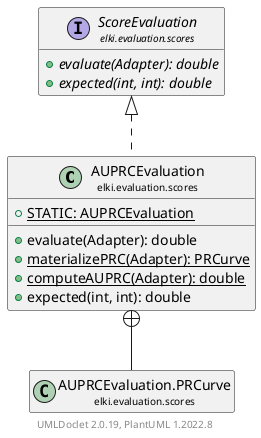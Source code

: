 @startuml
    remove .*\.(Instance|Par|Parameterizer|Factory)$
    set namespaceSeparator none
    hide empty fields
    hide empty methods

    class "<size:14>AUPRCEvaluation\n<size:10>elki.evaluation.scores" as elki.evaluation.scores.AUPRCEvaluation [[AUPRCEvaluation.html]] {
        {static} +STATIC: AUPRCEvaluation
        +evaluate(Adapter): double
        {static} +materializePRC(Adapter): PRCurve
        {static} +computeAUPRC(Adapter): double
        +expected(int, int): double
    }

    interface "<size:14>ScoreEvaluation\n<size:10>elki.evaluation.scores" as elki.evaluation.scores.ScoreEvaluation [[ScoreEvaluation.html]] {
        {abstract} +evaluate(Adapter): double
        {abstract} +expected(int, int): double
    }
    class "<size:14>AUPRCEvaluation.PRCurve\n<size:10>elki.evaluation.scores" as elki.evaluation.scores.AUPRCEvaluation.PRCurve [[AUPRCEvaluation.PRCurve.html]]
    class "<size:14>AUPRCEvaluation.Par\n<size:10>elki.evaluation.scores" as elki.evaluation.scores.AUPRCEvaluation.Par [[AUPRCEvaluation.Par.html]]

    elki.evaluation.scores.ScoreEvaluation <|.. elki.evaluation.scores.AUPRCEvaluation
    elki.evaluation.scores.AUPRCEvaluation +-- elki.evaluation.scores.AUPRCEvaluation.PRCurve
    elki.evaluation.scores.AUPRCEvaluation +-- elki.evaluation.scores.AUPRCEvaluation.Par

    center footer UMLDoclet 2.0.19, PlantUML 1.2022.8
@enduml
